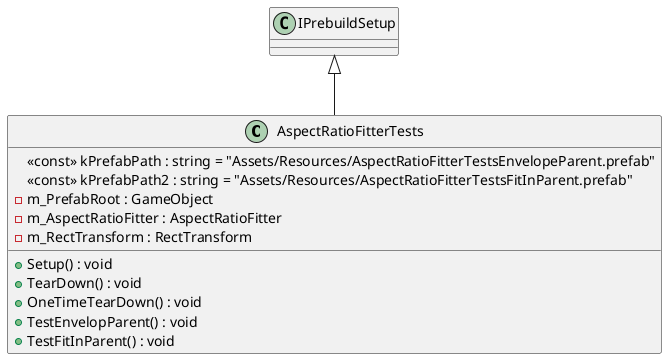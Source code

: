 @startuml
class AspectRatioFitterTests {
    <<const>> kPrefabPath : string = "Assets/Resources/AspectRatioFitterTestsEnvelopeParent.prefab"
    <<const>> kPrefabPath2 : string = "Assets/Resources/AspectRatioFitterTestsFitInParent.prefab"
    - m_PrefabRoot : GameObject
    - m_AspectRatioFitter : AspectRatioFitter
    - m_RectTransform : RectTransform
    + Setup() : void
    + TearDown() : void
    + OneTimeTearDown() : void
    + TestEnvelopParent() : void
    + TestFitInParent() : void
}
IPrebuildSetup <|-- AspectRatioFitterTests
@enduml
